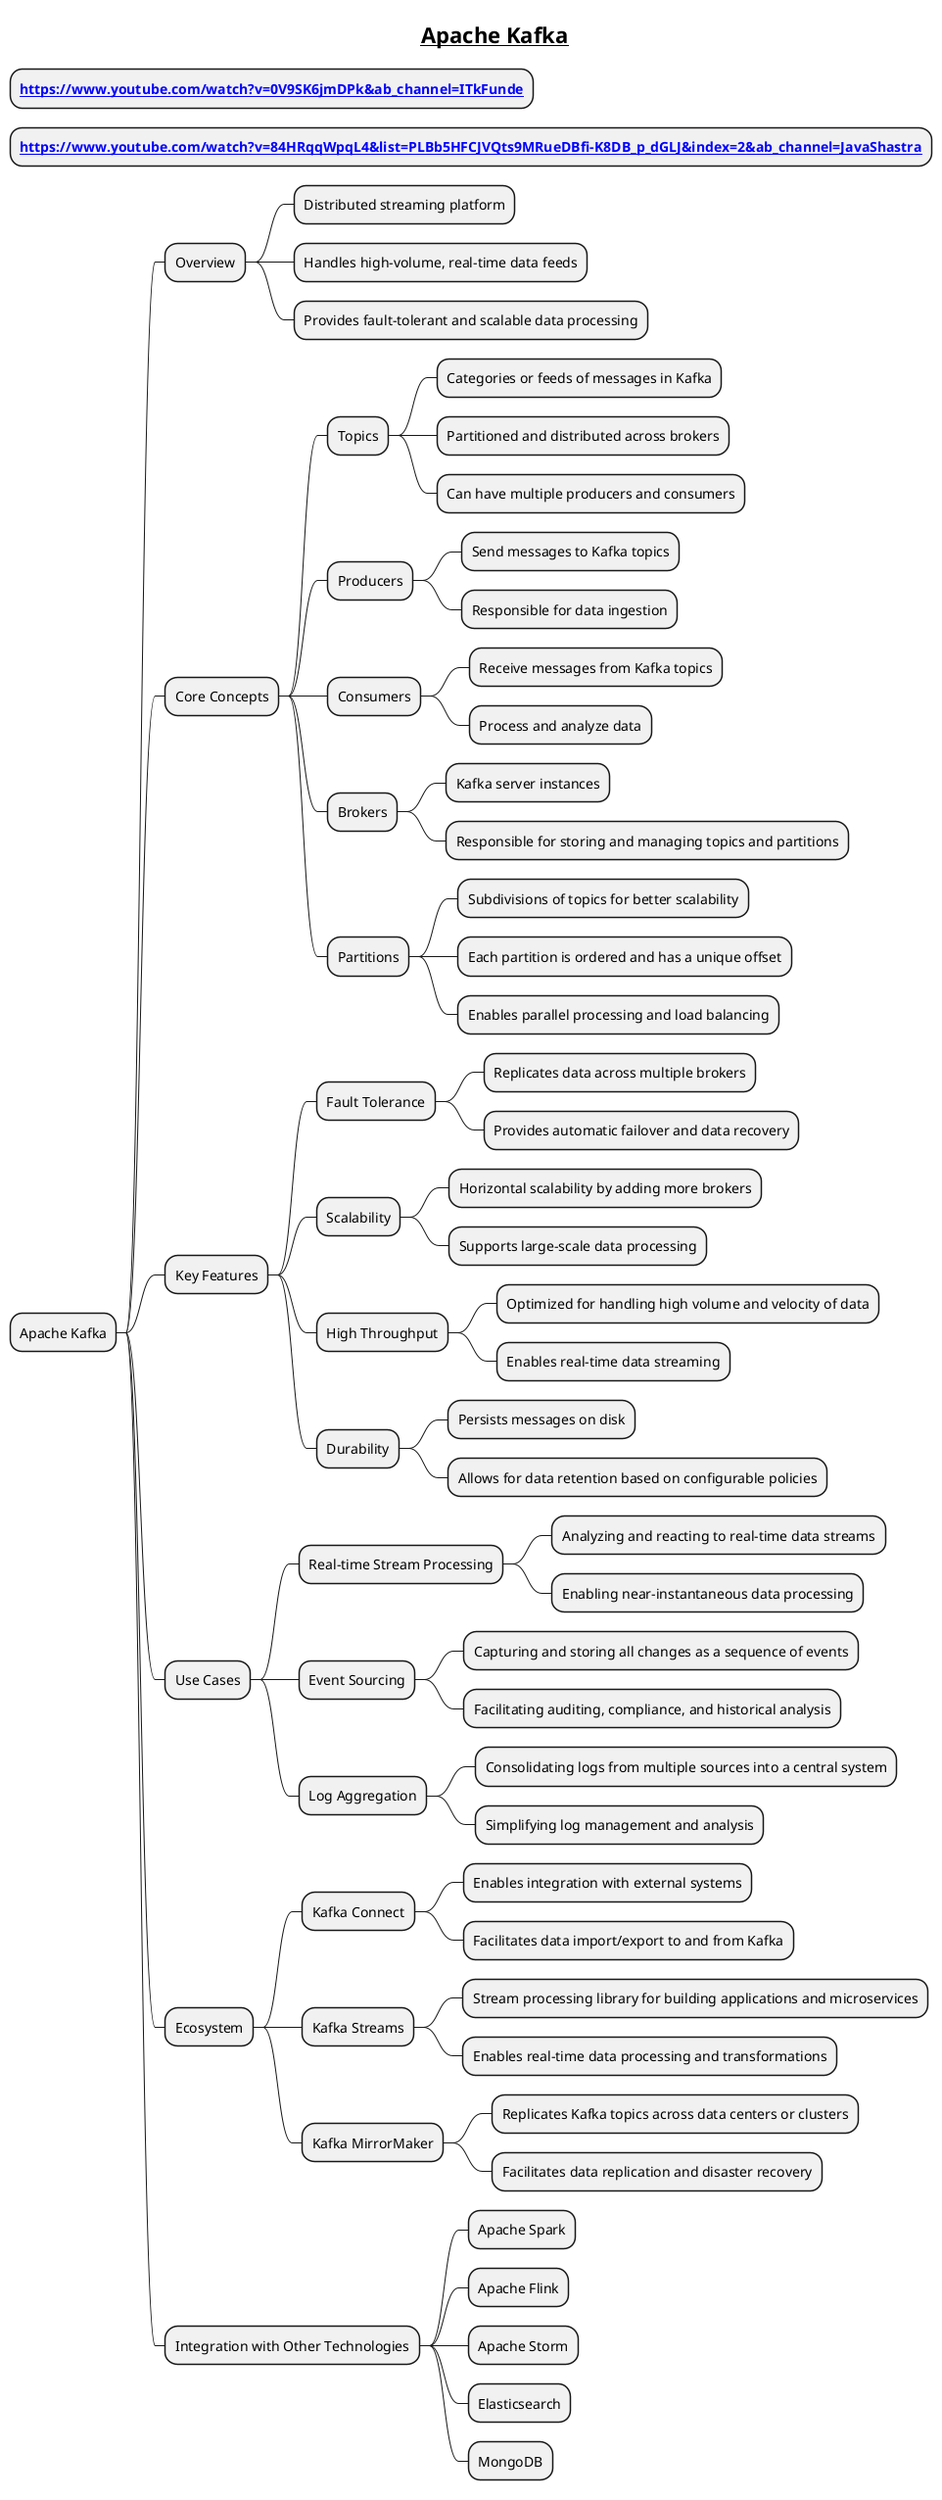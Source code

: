 @startmindmap
title = __Apache Kafka__
* **[[https://www.youtube.com/watch?v=0V9SK6jmDPk&ab_channel=ITkFunde]]**
* **[[https://www.youtube.com/watch?v=84HRqqWpqL4&list=PLBb5HFCJVQts9MRueDBfi-K8DB_p_dGLJ&index=2&ab_channel=JavaShastra]]**
* Apache Kafka
** Overview
*** Distributed streaming platform
*** Handles high-volume, real-time data feeds
*** Provides fault-tolerant and scalable data processing
** Core Concepts
*** Topics
**** Categories or feeds of messages in Kafka
**** Partitioned and distributed across brokers
**** Can have multiple producers and consumers
*** Producers
**** Send messages to Kafka topics
**** Responsible for data ingestion
*** Consumers
**** Receive messages from Kafka topics
**** Process and analyze data
*** Brokers
**** Kafka server instances
**** Responsible for storing and managing topics and partitions
*** Partitions
**** Subdivisions of topics for better scalability
**** Each partition is ordered and has a unique offset
**** Enables parallel processing and load balancing
** Key Features
*** Fault Tolerance
**** Replicates data across multiple brokers
**** Provides automatic failover and data recovery
*** Scalability
**** Horizontal scalability by adding more brokers
**** Supports large-scale data processing
*** High Throughput
**** Optimized for handling high volume and velocity of data
**** Enables real-time data streaming
*** Durability
**** Persists messages on disk
**** Allows for data retention based on configurable policies
** Use Cases
*** Real-time Stream Processing
**** Analyzing and reacting to real-time data streams
**** Enabling near-instantaneous data processing
*** Event Sourcing
**** Capturing and storing all changes as a sequence of events
**** Facilitating auditing, compliance, and historical analysis
*** Log Aggregation
**** Consolidating logs from multiple sources into a central system
**** Simplifying log management and analysis
** Ecosystem
*** Kafka Connect
**** Enables integration with external systems
**** Facilitates data import/export to and from Kafka
*** Kafka Streams
**** Stream processing library for building applications and microservices
**** Enables real-time data processing and transformations
*** Kafka MirrorMaker
**** Replicates Kafka topics across data centers or clusters
**** Facilitates data replication and disaster recovery
** Integration with Other Technologies
*** Apache Spark
*** Apache Flink
*** Apache Storm
*** Elasticsearch
*** MongoDB
@endmindmap
